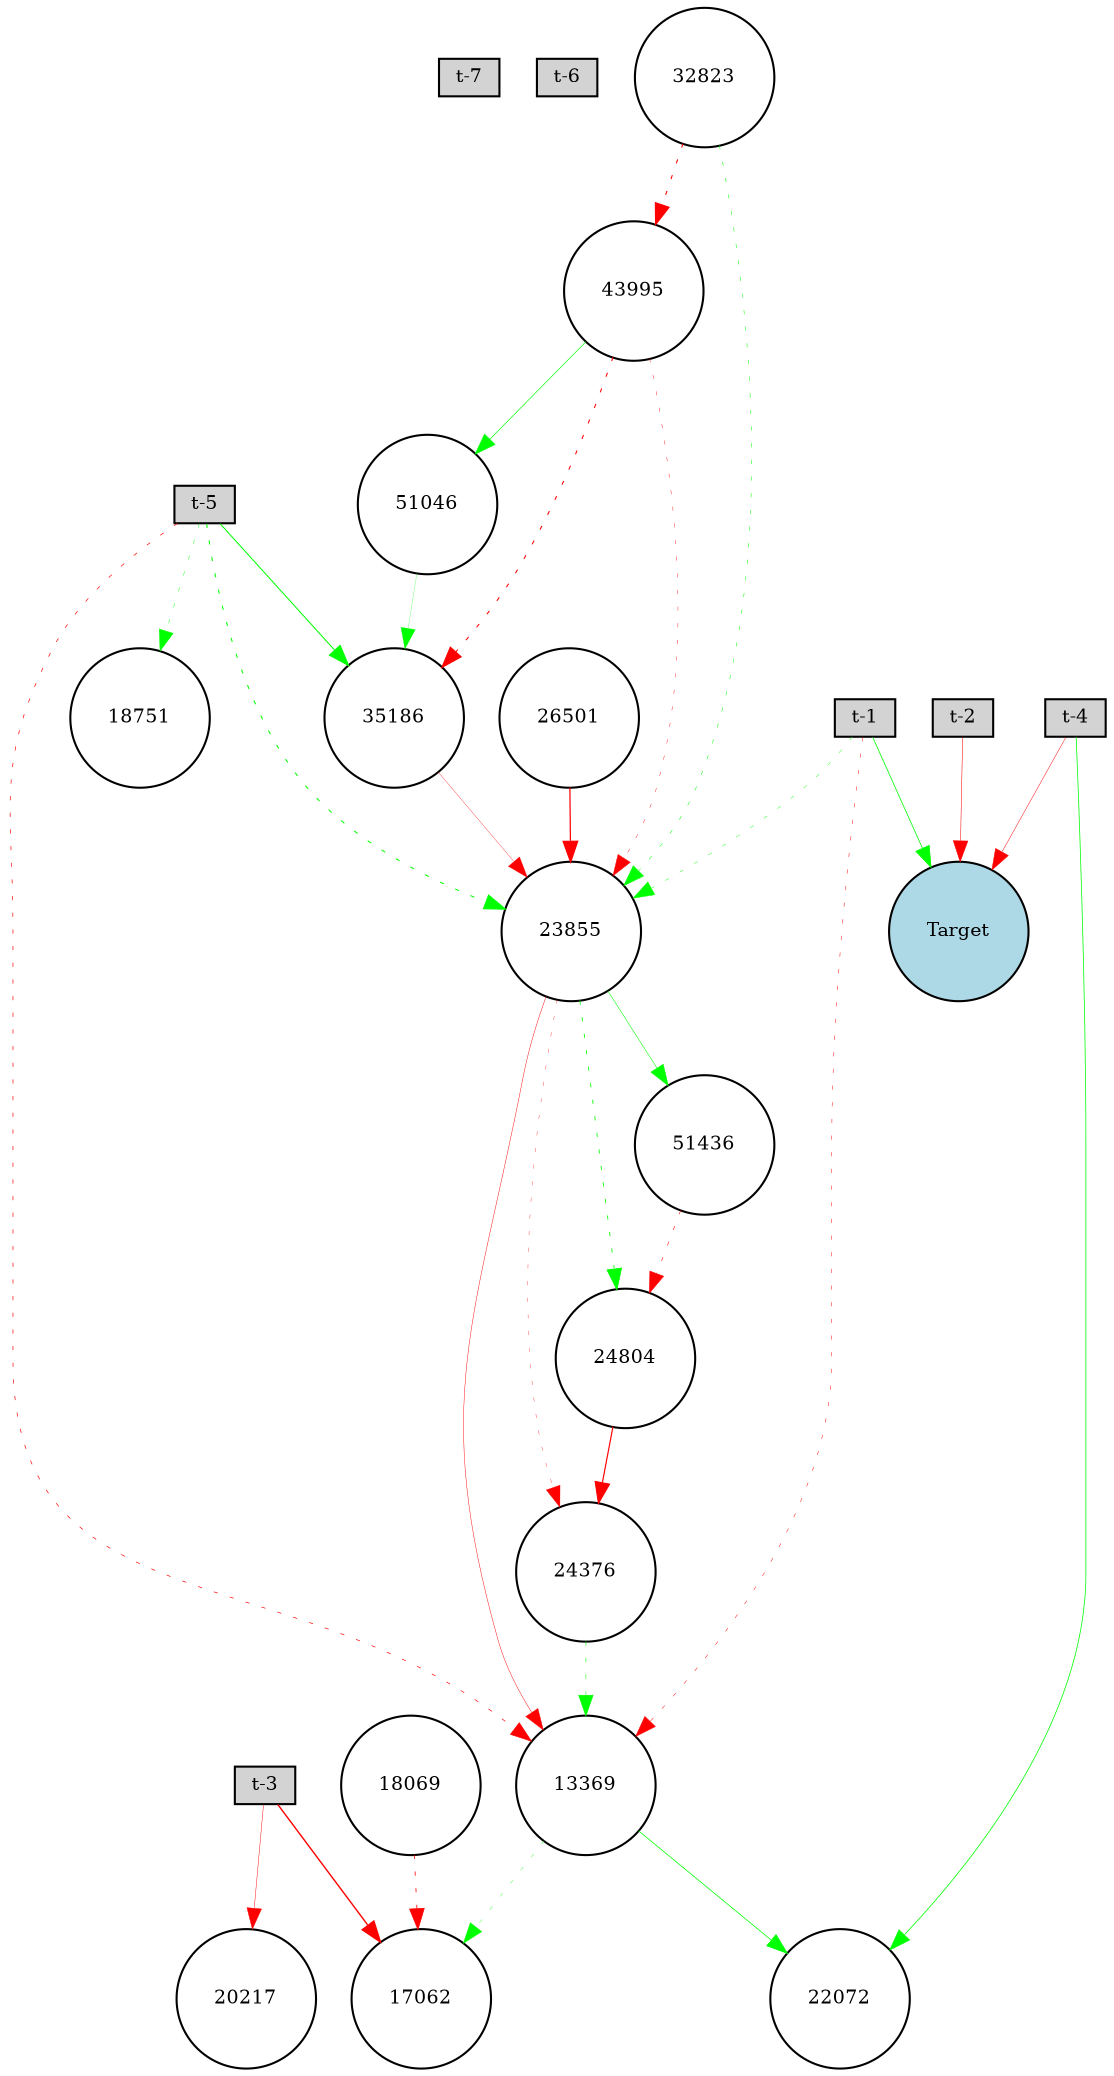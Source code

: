 digraph {
	node [fontsize=9 height=0.2 shape=circle width=0.2]
	"t-7" [fillcolor=lightgray shape=box style=filled]
	"t-6" [fillcolor=lightgray shape=box style=filled]
	"t-5" [fillcolor=lightgray shape=box style=filled]
	"t-4" [fillcolor=lightgray shape=box style=filled]
	"t-3" [fillcolor=lightgray shape=box style=filled]
	"t-2" [fillcolor=lightgray shape=box style=filled]
	"t-1" [fillcolor=lightgray shape=box style=filled]
	Target [fillcolor=lightblue style=filled]
	24804 [fillcolor=white style=filled]
	26501 [fillcolor=white style=filled]
	17062 [fillcolor=white style=filled]
	51046 [fillcolor=white style=filled]
	51436 [fillcolor=white style=filled]
	23855 [fillcolor=white style=filled]
	24376 [fillcolor=white style=filled]
	35186 [fillcolor=white style=filled]
	18069 [fillcolor=white style=filled]
	20217 [fillcolor=white style=filled]
	32823 [fillcolor=white style=filled]
	22072 [fillcolor=white style=filled]
	13369 [fillcolor=white style=filled]
	43995 [fillcolor=white style=filled]
	18751 [fillcolor=white style=filled]
	"t-4" -> Target [color=red penwidth=0.22404873132706882 style=solid]
	"t-2" -> Target [color=red penwidth=0.25291164620707585 style=solid]
	"t-1" -> Target [color=green penwidth=0.37452266152777947 style=solid]
	"t-5" -> 13369 [color=red penwidth=0.3278703690392598 style=dotted]
	"t-1" -> 13369 [color=red penwidth=0.22804167734254452 style=dotted]
	"t-3" -> 17062 [color=red penwidth=0.6718676706294825 style=solid]
	18069 -> 17062 [color=red penwidth=0.38029820220632116 style=dotted]
	"t-5" -> 18751 [color=green penwidth=0.22184765648042284 style=dotted]
	13369 -> 22072 [color=green penwidth=0.35925984909634956 style=solid]
	"t-4" -> 22072 [color=green penwidth=0.36937792815987636 style=solid]
	"t-5" -> 23855 [color=green penwidth=0.49785064457758477 style=dotted]
	23855 -> 13369 [color=red penwidth=0.2174428498267481 style=solid]
	13369 -> 17062 [color=green penwidth=0.1703521454341912 style=dotted]
	23855 -> 24376 [color=red penwidth=0.15888574312452067 style=dotted]
	24376 -> 13369 [color=green penwidth=0.2693826892136644 style=dotted]
	"t-1" -> 23855 [color=green penwidth=0.2052174094856667 style=dotted]
	23855 -> 24804 [color=green penwidth=0.3980018664534085 style=dotted]
	24804 -> 24376 [color=red penwidth=0.562906663937707 style=solid]
	26501 -> 23855 [color=red penwidth=0.5851426183044903 style=solid]
	32823 -> 23855 [color=green penwidth=0.2465215775335221 style=dotted]
	"t-5" -> 35186 [color=green penwidth=0.488529102871869 style=solid]
	35186 -> 23855 [color=red penwidth=0.15301227606888235 style=solid]
	"t-3" -> 20217 [color=red penwidth=0.21766355445682561 style=solid]
	32823 -> 43995 [color=red penwidth=0.5192429350400991 style=dotted]
	43995 -> 23855 [color=red penwidth=0.1921165306115942 style=dotted]
	43995 -> 35186 [color=red penwidth=0.5059187886204446 style=dotted]
	43995 -> 51046 [color=green penwidth=0.3225698813248592 style=solid]
	51046 -> 35186 [color=green penwidth=0.11942530775240096 style=solid]
	23855 -> 51436 [color=green penwidth=0.26323856923309297 style=solid]
	51436 -> 24804 [color=red penwidth=0.27443993384290194 style=dotted]
}
